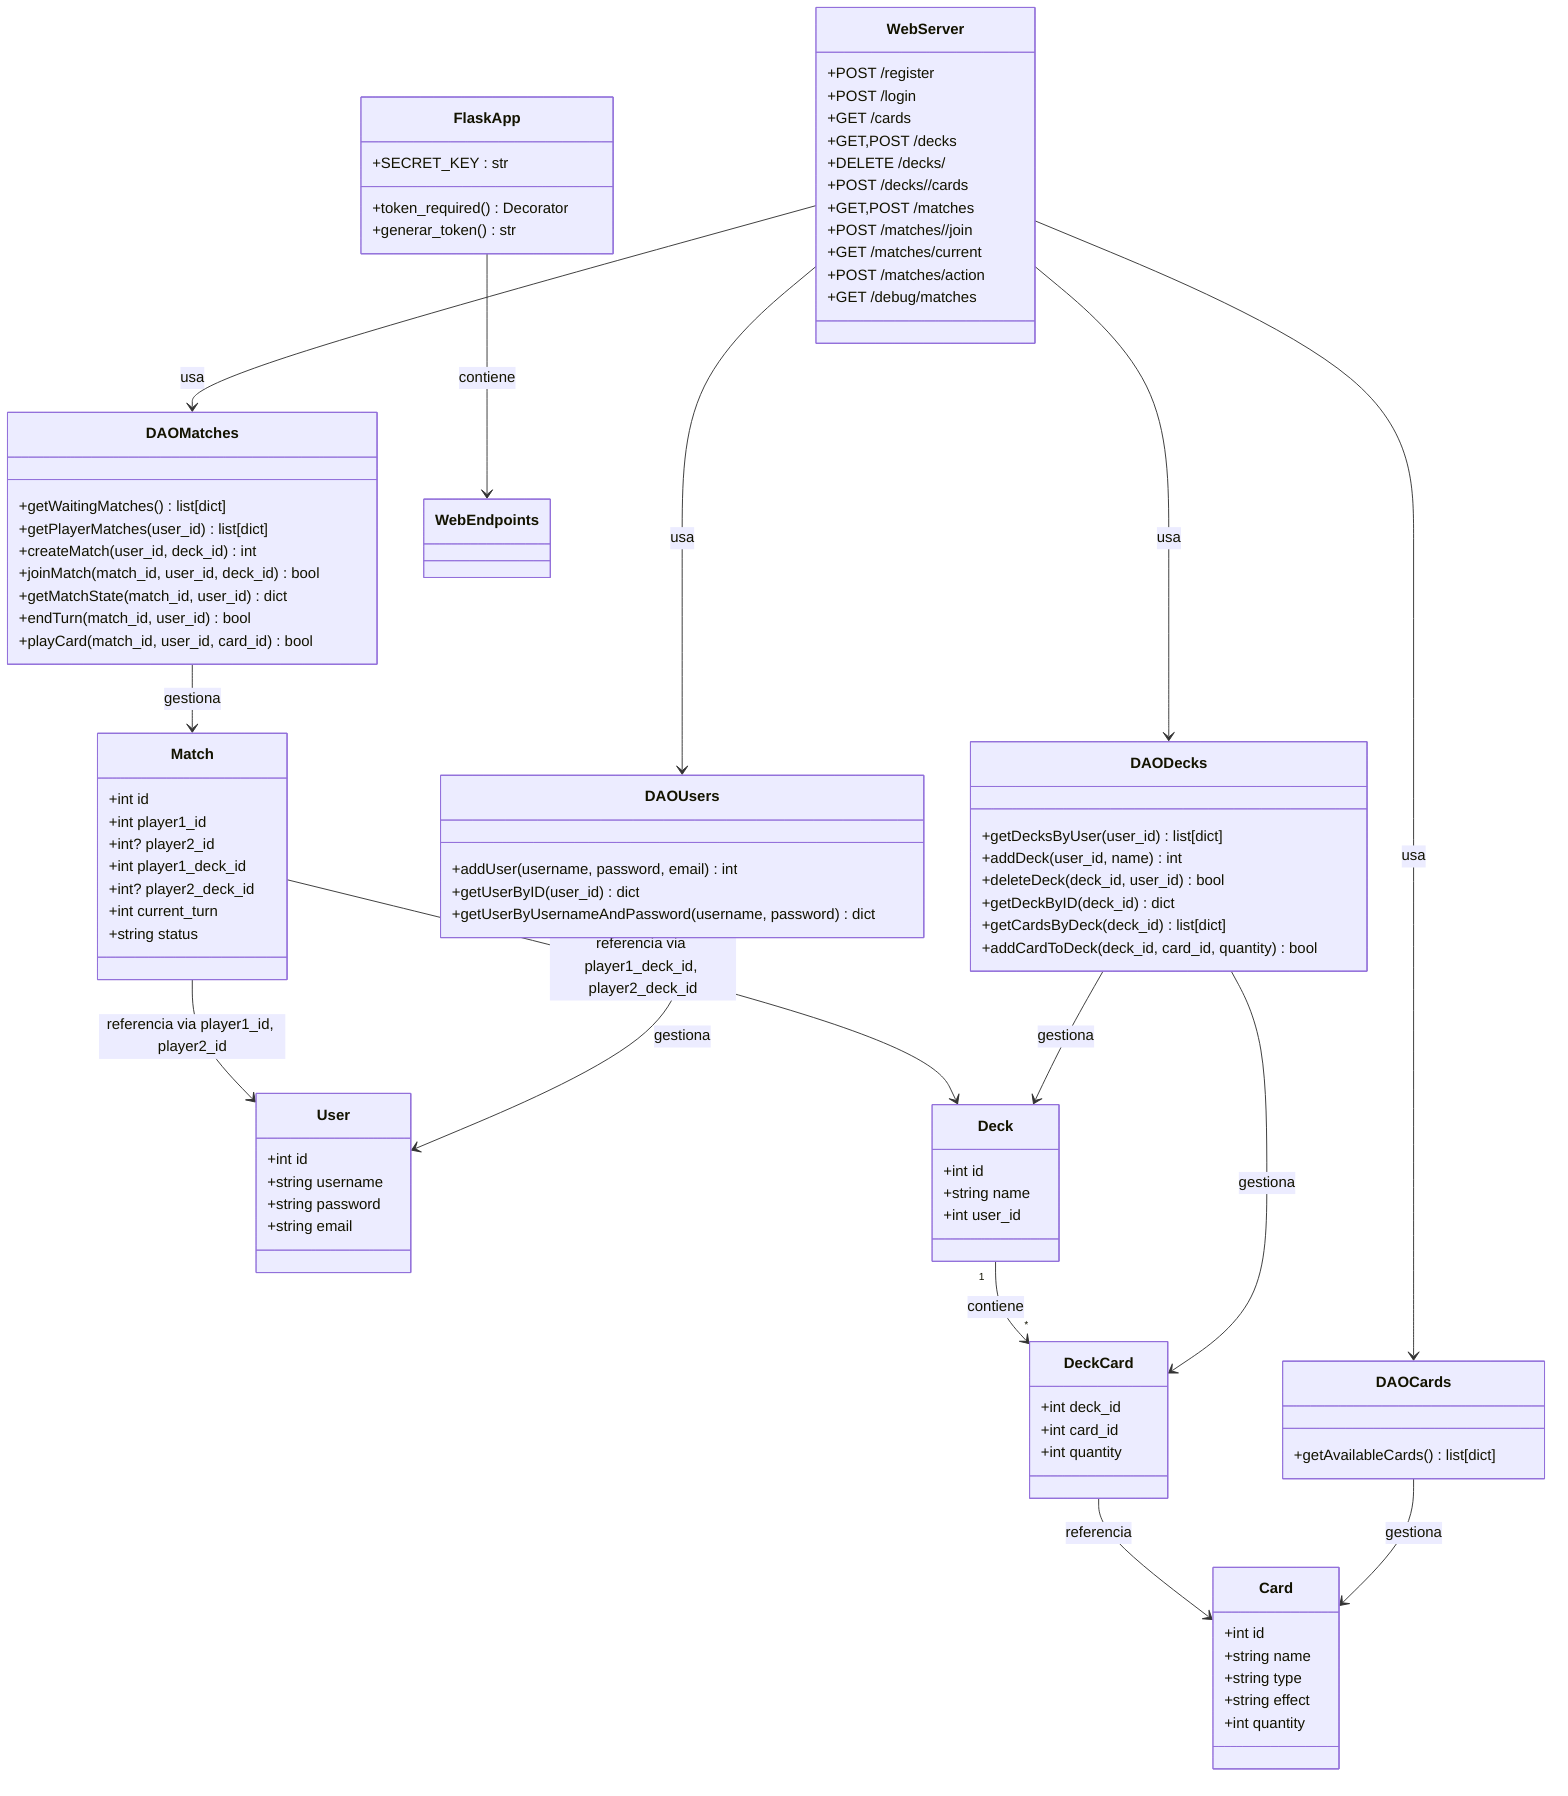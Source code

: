 classDiagram
    class FlaskApp {
        +SECRET_KEY : str
        +token_required() Decorator
        +generar_token() str
    }

    class WebServer {
        +POST /register
        +POST /login
        +GET /cards
        +GET,POST /decks
        +DELETE /decks/<int:deck_id>
        +POST /decks/<int:deck_id>/cards
        +GET,POST /matches
        +POST /matches/<int:match_id>/join
        +GET /matches/current
        +POST /matches/action
        +GET /debug/matches
    }

    class DAOUsers {
        +addUser(username, password, email) int
        +getUserByID(user_id) dict
        +getUserByUsernameAndPassword(username, password) dict
    }

    class DAOCards {
        +getAvailableCards() list[dict]
    }

    class DAODecks {
        +getDecksByUser(user_id) list[dict]
        +addDeck(user_id, name) int
        +deleteDeck(deck_id, user_id) bool
        +getDeckByID(deck_id) dict
        +getCardsByDeck(deck_id) list[dict]
        +addCardToDeck(deck_id, card_id, quantity) bool
    }

    class DAOMatches {
        +getWaitingMatches() list[dict]
        +getPlayerMatches(user_id) list[dict]
        +createMatch(user_id, deck_id) int
        +joinMatch(match_id, user_id, deck_id) bool
        +getMatchState(match_id, user_id) dict
        +endTurn(match_id, user_id) bool
        +playCard(match_id, user_id, card_id) bool
    }

    class User {
        +int id
        +string username
        +string password
        +string email
    }

    class Card {
        +int id
        +string name
        +string type
        +string effect
        +int quantity
    }

    class Deck {
        +int id
        +string name
        +int user_id
    }

    class Match {
        +int id
        +int player1_id
        +int? player2_id
        +int player1_deck_id
        +int? player2_deck_id
        +int current_turn
        +string status
    }

    class DeckCard {
        +int deck_id
        +int card_id
        +int quantity
    }

    FlaskApp --> WebEndpoints : contiene
    WebServer --> DAOUsers : usa
    WebServer --> DAOCards : usa
    WebServer --> DAODecks : usa
    WebServer --> DAOMatches : usa

    DAOUsers --> User : gestiona
    DAOCards --> Card : gestiona
    DAODecks --> Deck : gestiona
    DAODecks --> DeckCard : gestiona
    DAOMatches --> Match : gestiona

    Deck "1" --> "*" DeckCard : contiene
    DeckCard --> Card : referencia
    Match --> Deck : referencia via player1_deck_id, player2_deck_id
    Match --> User : referencia via player1_id, player2_id